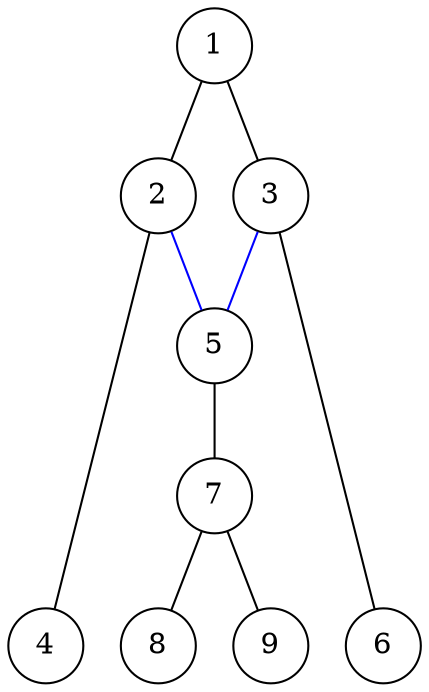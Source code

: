 Graph { 
    node [shape = circle] 
    rank=max 1 

                    subgraph  {  

                                        4 , 6 , 8 , 9; 
 } 
     1 -- 2 ; 
     1 -- 3 ; 
     2 -- 4 ; 
     2 -- 5 [color=blue]; 
     3 -- 5 [color=blue]; 
     3 -- 6 ; 
     5 -- 7 ; 
     7 -- 8 ; 
     7 -- 9 ; 
}